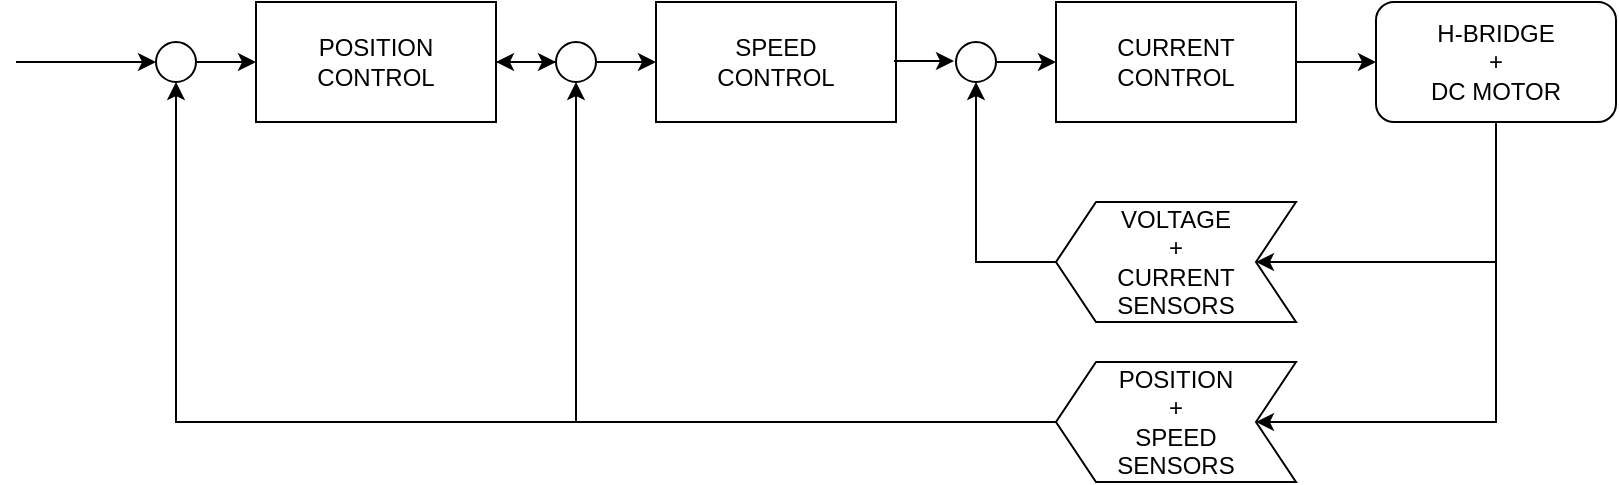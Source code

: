 <mxfile version="23.1.4" type="device">
  <diagram name="Pagina-1" id="IZGm-U3xktpnJ1D7OEfy">
    <mxGraphModel dx="1861" dy="459" grid="1" gridSize="10" guides="1" tooltips="1" connect="1" arrows="1" fold="1" page="1" pageScale="1" pageWidth="827" pageHeight="1169" math="0" shadow="0">
      <root>
        <mxCell id="0" />
        <mxCell id="1" parent="0" />
        <mxCell id="6vk3vGrmSG6frHnRsxw3-1" value="POSITION CONTROL" style="rounded=0;whiteSpace=wrap;html=1;" vertex="1" parent="1">
          <mxGeometry x="80" y="130" width="120" height="60" as="geometry" />
        </mxCell>
        <mxCell id="6vk3vGrmSG6frHnRsxw3-2" value="SPEED &lt;br&gt;CONTROL" style="rounded=0;whiteSpace=wrap;html=1;" vertex="1" parent="1">
          <mxGeometry x="280" y="130" width="120" height="60" as="geometry" />
        </mxCell>
        <mxCell id="6vk3vGrmSG6frHnRsxw3-16" style="edgeStyle=orthogonalEdgeStyle;rounded=0;orthogonalLoop=1;jettySize=auto;html=1;exitX=1;exitY=0.5;exitDx=0;exitDy=0;entryX=0;entryY=0.5;entryDx=0;entryDy=0;" edge="1" parent="1" source="6vk3vGrmSG6frHnRsxw3-3" target="6vk3vGrmSG6frHnRsxw3-6">
          <mxGeometry relative="1" as="geometry" />
        </mxCell>
        <mxCell id="6vk3vGrmSG6frHnRsxw3-3" value="CURRENT CONTROL" style="rounded=0;whiteSpace=wrap;html=1;" vertex="1" parent="1">
          <mxGeometry x="480" y="130" width="120" height="60" as="geometry" />
        </mxCell>
        <mxCell id="6vk3vGrmSG6frHnRsxw3-26" value="" style="edgeStyle=orthogonalEdgeStyle;rounded=0;orthogonalLoop=1;jettySize=auto;html=1;" edge="1" parent="1" source="6vk3vGrmSG6frHnRsxw3-4" target="6vk3vGrmSG6frHnRsxw3-1">
          <mxGeometry relative="1" as="geometry" />
        </mxCell>
        <mxCell id="6vk3vGrmSG6frHnRsxw3-4" value="" style="ellipse;whiteSpace=wrap;html=1;aspect=fixed;" vertex="1" parent="1">
          <mxGeometry x="230" y="150" width="20" height="20" as="geometry" />
        </mxCell>
        <mxCell id="6vk3vGrmSG6frHnRsxw3-15" style="edgeStyle=orthogonalEdgeStyle;rounded=0;orthogonalLoop=1;jettySize=auto;html=1;exitX=1;exitY=0.5;exitDx=0;exitDy=0;entryX=0;entryY=0.5;entryDx=0;entryDy=0;" edge="1" parent="1" source="6vk3vGrmSG6frHnRsxw3-5" target="6vk3vGrmSG6frHnRsxw3-3">
          <mxGeometry relative="1" as="geometry" />
        </mxCell>
        <mxCell id="6vk3vGrmSG6frHnRsxw3-5" value="" style="ellipse;whiteSpace=wrap;html=1;aspect=fixed;" vertex="1" parent="1">
          <mxGeometry x="430" y="150" width="20" height="20" as="geometry" />
        </mxCell>
        <mxCell id="6vk3vGrmSG6frHnRsxw3-6" value="H-BRIDGE&lt;br&gt;+&lt;br&gt;DC MOTOR" style="rounded=1;whiteSpace=wrap;html=1;" vertex="1" parent="1">
          <mxGeometry x="640" y="130" width="120" height="60" as="geometry" />
        </mxCell>
        <mxCell id="6vk3vGrmSG6frHnRsxw3-7" value="VOLTAGE&lt;br&gt;+&lt;br&gt;CURRENT&lt;br&gt;SENSORS" style="shape=step;perimeter=stepPerimeter;whiteSpace=wrap;html=1;fixedSize=1;direction=west;" vertex="1" parent="1">
          <mxGeometry x="480" y="230" width="120" height="60" as="geometry" />
        </mxCell>
        <mxCell id="6vk3vGrmSG6frHnRsxw3-22" style="edgeStyle=orthogonalEdgeStyle;rounded=0;orthogonalLoop=1;jettySize=auto;html=1;exitX=1;exitY=0.5;exitDx=0;exitDy=0;entryX=0.5;entryY=1;entryDx=0;entryDy=0;" edge="1" parent="1" source="6vk3vGrmSG6frHnRsxw3-9" target="6vk3vGrmSG6frHnRsxw3-4">
          <mxGeometry relative="1" as="geometry" />
        </mxCell>
        <mxCell id="6vk3vGrmSG6frHnRsxw3-9" value="POSITION&lt;br&gt;+&lt;br&gt;SPEED&lt;br&gt;SENSORS" style="shape=step;perimeter=stepPerimeter;whiteSpace=wrap;html=1;fixedSize=1;direction=west;" vertex="1" parent="1">
          <mxGeometry x="480" y="310" width="120" height="60" as="geometry" />
        </mxCell>
        <mxCell id="6vk3vGrmSG6frHnRsxw3-10" value="" style="endArrow=classic;html=1;rounded=0;exitX=1;exitY=0.5;exitDx=0;exitDy=0;" edge="1" parent="1" source="6vk3vGrmSG6frHnRsxw3-1">
          <mxGeometry width="50" height="50" relative="1" as="geometry">
            <mxPoint x="420" y="270" as="sourcePoint" />
            <mxPoint x="230" y="160" as="targetPoint" />
          </mxGeometry>
        </mxCell>
        <mxCell id="6vk3vGrmSG6frHnRsxw3-13" value="" style="endArrow=classic;html=1;rounded=0;exitX=1;exitY=0.5;exitDx=0;exitDy=0;entryX=0;entryY=0.5;entryDx=0;entryDy=0;" edge="1" parent="1" source="6vk3vGrmSG6frHnRsxw3-4" target="6vk3vGrmSG6frHnRsxw3-2">
          <mxGeometry width="50" height="50" relative="1" as="geometry">
            <mxPoint x="420" y="270" as="sourcePoint" />
            <mxPoint x="470" y="220" as="targetPoint" />
          </mxGeometry>
        </mxCell>
        <mxCell id="6vk3vGrmSG6frHnRsxw3-14" value="" style="endArrow=classic;html=1;rounded=0;exitX=1;exitY=0.5;exitDx=0;exitDy=0;" edge="1" parent="1">
          <mxGeometry width="50" height="50" relative="1" as="geometry">
            <mxPoint x="399" y="159.5" as="sourcePoint" />
            <mxPoint x="429" y="159.5" as="targetPoint" />
          </mxGeometry>
        </mxCell>
        <mxCell id="6vk3vGrmSG6frHnRsxw3-21" value="" style="endArrow=classic;html=1;rounded=0;entryX=0.5;entryY=1;entryDx=0;entryDy=0;exitX=1;exitY=0.5;exitDx=0;exitDy=0;" edge="1" parent="1" source="6vk3vGrmSG6frHnRsxw3-7" target="6vk3vGrmSG6frHnRsxw3-5">
          <mxGeometry width="50" height="50" relative="1" as="geometry">
            <mxPoint x="400" y="280" as="sourcePoint" />
            <mxPoint x="450" y="230" as="targetPoint" />
            <Array as="points">
              <mxPoint x="440" y="260" />
            </Array>
          </mxGeometry>
        </mxCell>
        <mxCell id="6vk3vGrmSG6frHnRsxw3-27" style="edgeStyle=orthogonalEdgeStyle;rounded=0;orthogonalLoop=1;jettySize=auto;html=1;exitX=1;exitY=0.5;exitDx=0;exitDy=0;entryX=0;entryY=0.5;entryDx=0;entryDy=0;" edge="1" parent="1" source="6vk3vGrmSG6frHnRsxw3-25" target="6vk3vGrmSG6frHnRsxw3-1">
          <mxGeometry relative="1" as="geometry" />
        </mxCell>
        <mxCell id="6vk3vGrmSG6frHnRsxw3-25" value="" style="ellipse;whiteSpace=wrap;html=1;aspect=fixed;" vertex="1" parent="1">
          <mxGeometry x="30" y="150" width="20" height="20" as="geometry" />
        </mxCell>
        <mxCell id="6vk3vGrmSG6frHnRsxw3-28" value="" style="endArrow=classic;html=1;rounded=0;entryX=0.5;entryY=1;entryDx=0;entryDy=0;" edge="1" parent="1" target="6vk3vGrmSG6frHnRsxw3-25">
          <mxGeometry width="50" height="50" relative="1" as="geometry">
            <mxPoint x="240" y="340" as="sourcePoint" />
            <mxPoint y="230" as="targetPoint" />
            <Array as="points">
              <mxPoint x="40" y="340" />
            </Array>
          </mxGeometry>
        </mxCell>
        <mxCell id="6vk3vGrmSG6frHnRsxw3-29" value="" style="endArrow=classic;html=1;rounded=0;entryX=0;entryY=0.5;entryDx=0;entryDy=0;" edge="1" parent="1" target="6vk3vGrmSG6frHnRsxw3-25">
          <mxGeometry width="50" height="50" relative="1" as="geometry">
            <mxPoint x="-40" y="160" as="sourcePoint" />
            <mxPoint y="230" as="targetPoint" />
          </mxGeometry>
        </mxCell>
        <mxCell id="6vk3vGrmSG6frHnRsxw3-30" value="" style="endArrow=classic;html=1;rounded=0;entryX=0;entryY=0.5;entryDx=0;entryDy=0;exitX=0.5;exitY=1;exitDx=0;exitDy=0;" edge="1" parent="1" source="6vk3vGrmSG6frHnRsxw3-6" target="6vk3vGrmSG6frHnRsxw3-7">
          <mxGeometry width="50" height="50" relative="1" as="geometry">
            <mxPoint x="410" y="280" as="sourcePoint" />
            <mxPoint x="460" y="230" as="targetPoint" />
            <Array as="points">
              <mxPoint x="700" y="260" />
            </Array>
          </mxGeometry>
        </mxCell>
        <mxCell id="6vk3vGrmSG6frHnRsxw3-31" value="" style="endArrow=classic;html=1;rounded=0;entryX=0;entryY=0.5;entryDx=0;entryDy=0;" edge="1" parent="1" target="6vk3vGrmSG6frHnRsxw3-9">
          <mxGeometry width="50" height="50" relative="1" as="geometry">
            <mxPoint x="700" y="260" as="sourcePoint" />
            <mxPoint x="460" y="230" as="targetPoint" />
            <Array as="points">
              <mxPoint x="700" y="340" />
            </Array>
          </mxGeometry>
        </mxCell>
      </root>
    </mxGraphModel>
  </diagram>
</mxfile>
